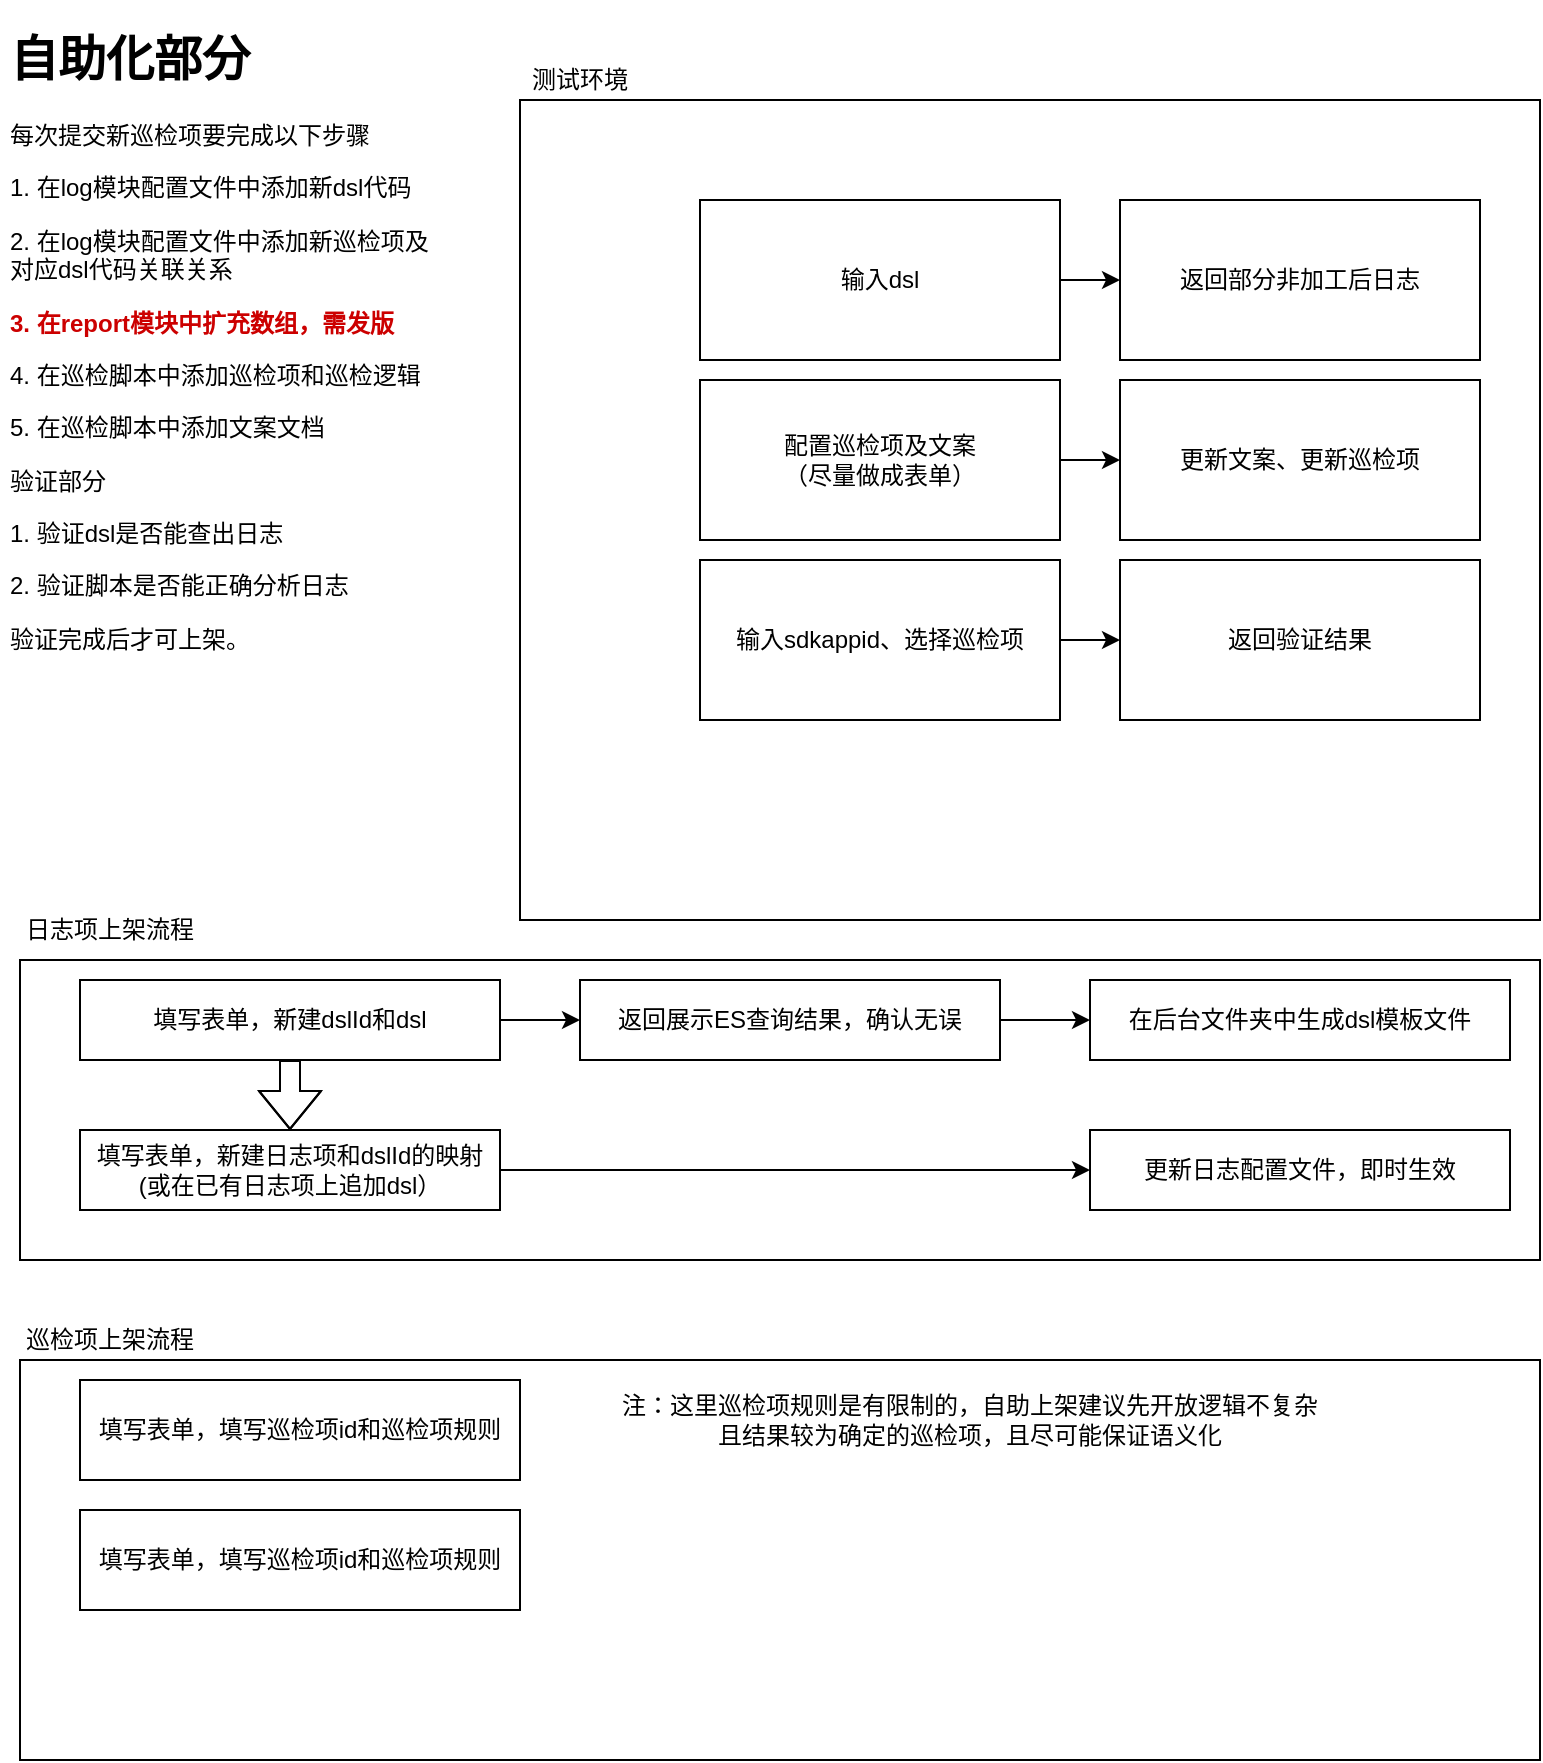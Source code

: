 <mxfile version="21.0.4" type="github">
  <diagram name="第 1 页" id="pOd7ZQ0ND3ZFLBX5bLq9">
    <mxGraphModel dx="833" dy="548" grid="1" gridSize="10" guides="1" tooltips="1" connect="1" arrows="1" fold="1" page="1" pageScale="1" pageWidth="827" pageHeight="1169" math="0" shadow="0">
      <root>
        <mxCell id="0" />
        <mxCell id="1" parent="0" />
        <mxCell id="PMakBJLXeSVaQAxij3l3-1" value="&lt;h1&gt;自助化部分&lt;/h1&gt;&lt;p&gt;每次提交新巡检项要完成以下步骤&lt;/p&gt;&lt;p&gt;1. 在log模块配置文件中添加新dsl代码&lt;/p&gt;&lt;p&gt;2. 在log模块配置文件中添加新巡检项及对应dsl代码关联关系&lt;/p&gt;&lt;p&gt;&lt;b&gt;&lt;font color=&quot;#cc0000&quot;&gt;3. 在report模块中扩充数组，需发版&lt;/font&gt;&lt;/b&gt;&lt;/p&gt;&lt;p&gt;4. 在巡检脚本中添加巡检项和巡检逻辑&lt;/p&gt;&lt;p&gt;5. 在巡检脚本中添加文案文档&lt;/p&gt;&lt;p&gt;验证部分&lt;/p&gt;&lt;p&gt;1. 验证dsl是否能查出日志&lt;/p&gt;&lt;p&gt;2. 验证脚本是否能正确分析日志&lt;/p&gt;&lt;p&gt;验证完成后才可上架。&lt;/p&gt;" style="text;html=1;strokeColor=none;fillColor=none;spacing=5;spacingTop=-20;whiteSpace=wrap;overflow=hidden;rounded=0;" parent="1" vertex="1">
          <mxGeometry x="30" y="30" width="220" height="500" as="geometry" />
        </mxCell>
        <mxCell id="PMakBJLXeSVaQAxij3l3-2" value="" style="rounded=0;whiteSpace=wrap;html=1;" parent="1" vertex="1">
          <mxGeometry x="290" y="70" width="510" height="410" as="geometry" />
        </mxCell>
        <mxCell id="PMakBJLXeSVaQAxij3l3-5" style="edgeStyle=orthogonalEdgeStyle;rounded=0;orthogonalLoop=1;jettySize=auto;html=1;exitX=1;exitY=0.5;exitDx=0;exitDy=0;" parent="1" source="PMakBJLXeSVaQAxij3l3-3" target="PMakBJLXeSVaQAxij3l3-4" edge="1">
          <mxGeometry relative="1" as="geometry" />
        </mxCell>
        <mxCell id="PMakBJLXeSVaQAxij3l3-3" value="输入dsl" style="rounded=0;whiteSpace=wrap;html=1;" parent="1" vertex="1">
          <mxGeometry x="380" y="120" width="180" height="80" as="geometry" />
        </mxCell>
        <mxCell id="PMakBJLXeSVaQAxij3l3-4" value="返回部分非加工后日志" style="rounded=0;whiteSpace=wrap;html=1;" parent="1" vertex="1">
          <mxGeometry x="590" y="120" width="180" height="80" as="geometry" />
        </mxCell>
        <mxCell id="PMakBJLXeSVaQAxij3l3-6" value="测试环境" style="text;html=1;strokeColor=none;fillColor=none;align=center;verticalAlign=middle;whiteSpace=wrap;rounded=0;" parent="1" vertex="1">
          <mxGeometry x="280" y="50" width="80" height="20" as="geometry" />
        </mxCell>
        <mxCell id="PMakBJLXeSVaQAxij3l3-15" style="edgeStyle=orthogonalEdgeStyle;rounded=0;orthogonalLoop=1;jettySize=auto;html=1;exitX=1;exitY=0.5;exitDx=0;exitDy=0;" parent="1" source="PMakBJLXeSVaQAxij3l3-9" target="PMakBJLXeSVaQAxij3l3-13" edge="1">
          <mxGeometry relative="1" as="geometry" />
        </mxCell>
        <mxCell id="PMakBJLXeSVaQAxij3l3-9" value="配置巡检项及文案&lt;br&gt;（尽量做成表单）" style="rounded=0;whiteSpace=wrap;html=1;" parent="1" vertex="1">
          <mxGeometry x="380" y="210" width="180" height="80" as="geometry" />
        </mxCell>
        <mxCell id="PMakBJLXeSVaQAxij3l3-13" value="更新文案、更新巡检项" style="rounded=0;whiteSpace=wrap;html=1;" parent="1" vertex="1">
          <mxGeometry x="590" y="210" width="180" height="80" as="geometry" />
        </mxCell>
        <mxCell id="PMakBJLXeSVaQAxij3l3-18" style="edgeStyle=orthogonalEdgeStyle;rounded=0;orthogonalLoop=1;jettySize=auto;html=1;exitX=1;exitY=0.5;exitDx=0;exitDy=0;" parent="1" source="PMakBJLXeSVaQAxij3l3-16" target="PMakBJLXeSVaQAxij3l3-17" edge="1">
          <mxGeometry relative="1" as="geometry" />
        </mxCell>
        <mxCell id="PMakBJLXeSVaQAxij3l3-16" value="输入sdkappid、选择巡检项" style="rounded=0;whiteSpace=wrap;html=1;" parent="1" vertex="1">
          <mxGeometry x="380" y="300" width="180" height="80" as="geometry" />
        </mxCell>
        <mxCell id="PMakBJLXeSVaQAxij3l3-17" value="返回验证结果" style="rounded=0;whiteSpace=wrap;html=1;" parent="1" vertex="1">
          <mxGeometry x="590" y="300" width="180" height="80" as="geometry" />
        </mxCell>
        <mxCell id="pkPpZ5SSDUmFHS8OKQbJ-1" value="" style="rounded=0;whiteSpace=wrap;html=1;" vertex="1" parent="1">
          <mxGeometry x="40" y="500" width="760" height="150" as="geometry" />
        </mxCell>
        <mxCell id="pkPpZ5SSDUmFHS8OKQbJ-3" value="日志项上架流程" style="text;html=1;strokeColor=none;fillColor=none;align=center;verticalAlign=middle;whiteSpace=wrap;rounded=0;" vertex="1" parent="1">
          <mxGeometry x="40" y="470" width="90" height="30" as="geometry" />
        </mxCell>
        <mxCell id="pkPpZ5SSDUmFHS8OKQbJ-13" style="edgeStyle=orthogonalEdgeStyle;rounded=0;orthogonalLoop=1;jettySize=auto;html=1;exitX=1;exitY=0.5;exitDx=0;exitDy=0;entryX=0;entryY=0.5;entryDx=0;entryDy=0;" edge="1" parent="1" source="pkPpZ5SSDUmFHS8OKQbJ-4" target="pkPpZ5SSDUmFHS8OKQbJ-11">
          <mxGeometry relative="1" as="geometry" />
        </mxCell>
        <mxCell id="pkPpZ5SSDUmFHS8OKQbJ-16" value="" style="edgeStyle=orthogonalEdgeStyle;rounded=0;orthogonalLoop=1;jettySize=auto;html=1;shape=flexArrow;" edge="1" parent="1" source="pkPpZ5SSDUmFHS8OKQbJ-4" target="pkPpZ5SSDUmFHS8OKQbJ-15">
          <mxGeometry relative="1" as="geometry" />
        </mxCell>
        <mxCell id="pkPpZ5SSDUmFHS8OKQbJ-4" value="填写表单，新建dslId和dsl" style="rounded=0;whiteSpace=wrap;html=1;" vertex="1" parent="1">
          <mxGeometry x="70" y="510" width="210" height="40" as="geometry" />
        </mxCell>
        <mxCell id="pkPpZ5SSDUmFHS8OKQbJ-5" value="在后台文件夹中生成dsl模板文件" style="rounded=0;whiteSpace=wrap;html=1;" vertex="1" parent="1">
          <mxGeometry x="575" y="510" width="210" height="40" as="geometry" />
        </mxCell>
        <mxCell id="pkPpZ5SSDUmFHS8OKQbJ-14" style="edgeStyle=orthogonalEdgeStyle;rounded=0;orthogonalLoop=1;jettySize=auto;html=1;exitX=1;exitY=0.5;exitDx=0;exitDy=0;entryX=0;entryY=0.5;entryDx=0;entryDy=0;" edge="1" parent="1" source="pkPpZ5SSDUmFHS8OKQbJ-11" target="pkPpZ5SSDUmFHS8OKQbJ-5">
          <mxGeometry relative="1" as="geometry" />
        </mxCell>
        <mxCell id="pkPpZ5SSDUmFHS8OKQbJ-11" value="返回展示ES查询结果，确认无误" style="rounded=0;whiteSpace=wrap;html=1;" vertex="1" parent="1">
          <mxGeometry x="320" y="510" width="210" height="40" as="geometry" />
        </mxCell>
        <mxCell id="pkPpZ5SSDUmFHS8OKQbJ-18" value="" style="edgeStyle=orthogonalEdgeStyle;rounded=0;orthogonalLoop=1;jettySize=auto;html=1;" edge="1" parent="1" source="pkPpZ5SSDUmFHS8OKQbJ-15" target="pkPpZ5SSDUmFHS8OKQbJ-17">
          <mxGeometry relative="1" as="geometry" />
        </mxCell>
        <mxCell id="pkPpZ5SSDUmFHS8OKQbJ-15" value="填写表单，新建日志项和dslId的映射(或在已有日志项上追加dsl）" style="rounded=0;whiteSpace=wrap;html=1;" vertex="1" parent="1">
          <mxGeometry x="70" y="585" width="210" height="40" as="geometry" />
        </mxCell>
        <mxCell id="pkPpZ5SSDUmFHS8OKQbJ-17" value="更新日志配置文件，即时生效" style="rounded=0;whiteSpace=wrap;html=1;" vertex="1" parent="1">
          <mxGeometry x="575" y="585" width="210" height="40" as="geometry" />
        </mxCell>
        <mxCell id="pkPpZ5SSDUmFHS8OKQbJ-21" value="" style="rounded=0;whiteSpace=wrap;html=1;" vertex="1" parent="1">
          <mxGeometry x="40" y="700" width="760" height="200" as="geometry" />
        </mxCell>
        <mxCell id="pkPpZ5SSDUmFHS8OKQbJ-22" value="巡检项上架流程" style="text;html=1;strokeColor=none;fillColor=none;align=center;verticalAlign=middle;whiteSpace=wrap;rounded=0;" vertex="1" parent="1">
          <mxGeometry x="30" y="680" width="110" height="20" as="geometry" />
        </mxCell>
        <mxCell id="pkPpZ5SSDUmFHS8OKQbJ-23" value="填写表单，填写巡检项id和巡检项规则" style="rounded=0;whiteSpace=wrap;html=1;" vertex="1" parent="1">
          <mxGeometry x="70" y="710" width="220" height="50" as="geometry" />
        </mxCell>
        <mxCell id="pkPpZ5SSDUmFHS8OKQbJ-26" value="注：这里巡检项规则是有限制的，自助上架建议先开放逻辑不复杂且结果较为确定的巡检项，且尽可能保证语义化" style="text;html=1;strokeColor=none;fillColor=none;align=center;verticalAlign=middle;whiteSpace=wrap;rounded=0;" vertex="1" parent="1">
          <mxGeometry x="340" y="715" width="350" height="30" as="geometry" />
        </mxCell>
        <mxCell id="pkPpZ5SSDUmFHS8OKQbJ-27" value="填写表单，填写巡检项id和巡检项规则" style="rounded=0;whiteSpace=wrap;html=1;" vertex="1" parent="1">
          <mxGeometry x="70" y="775" width="220" height="50" as="geometry" />
        </mxCell>
      </root>
    </mxGraphModel>
  </diagram>
</mxfile>
